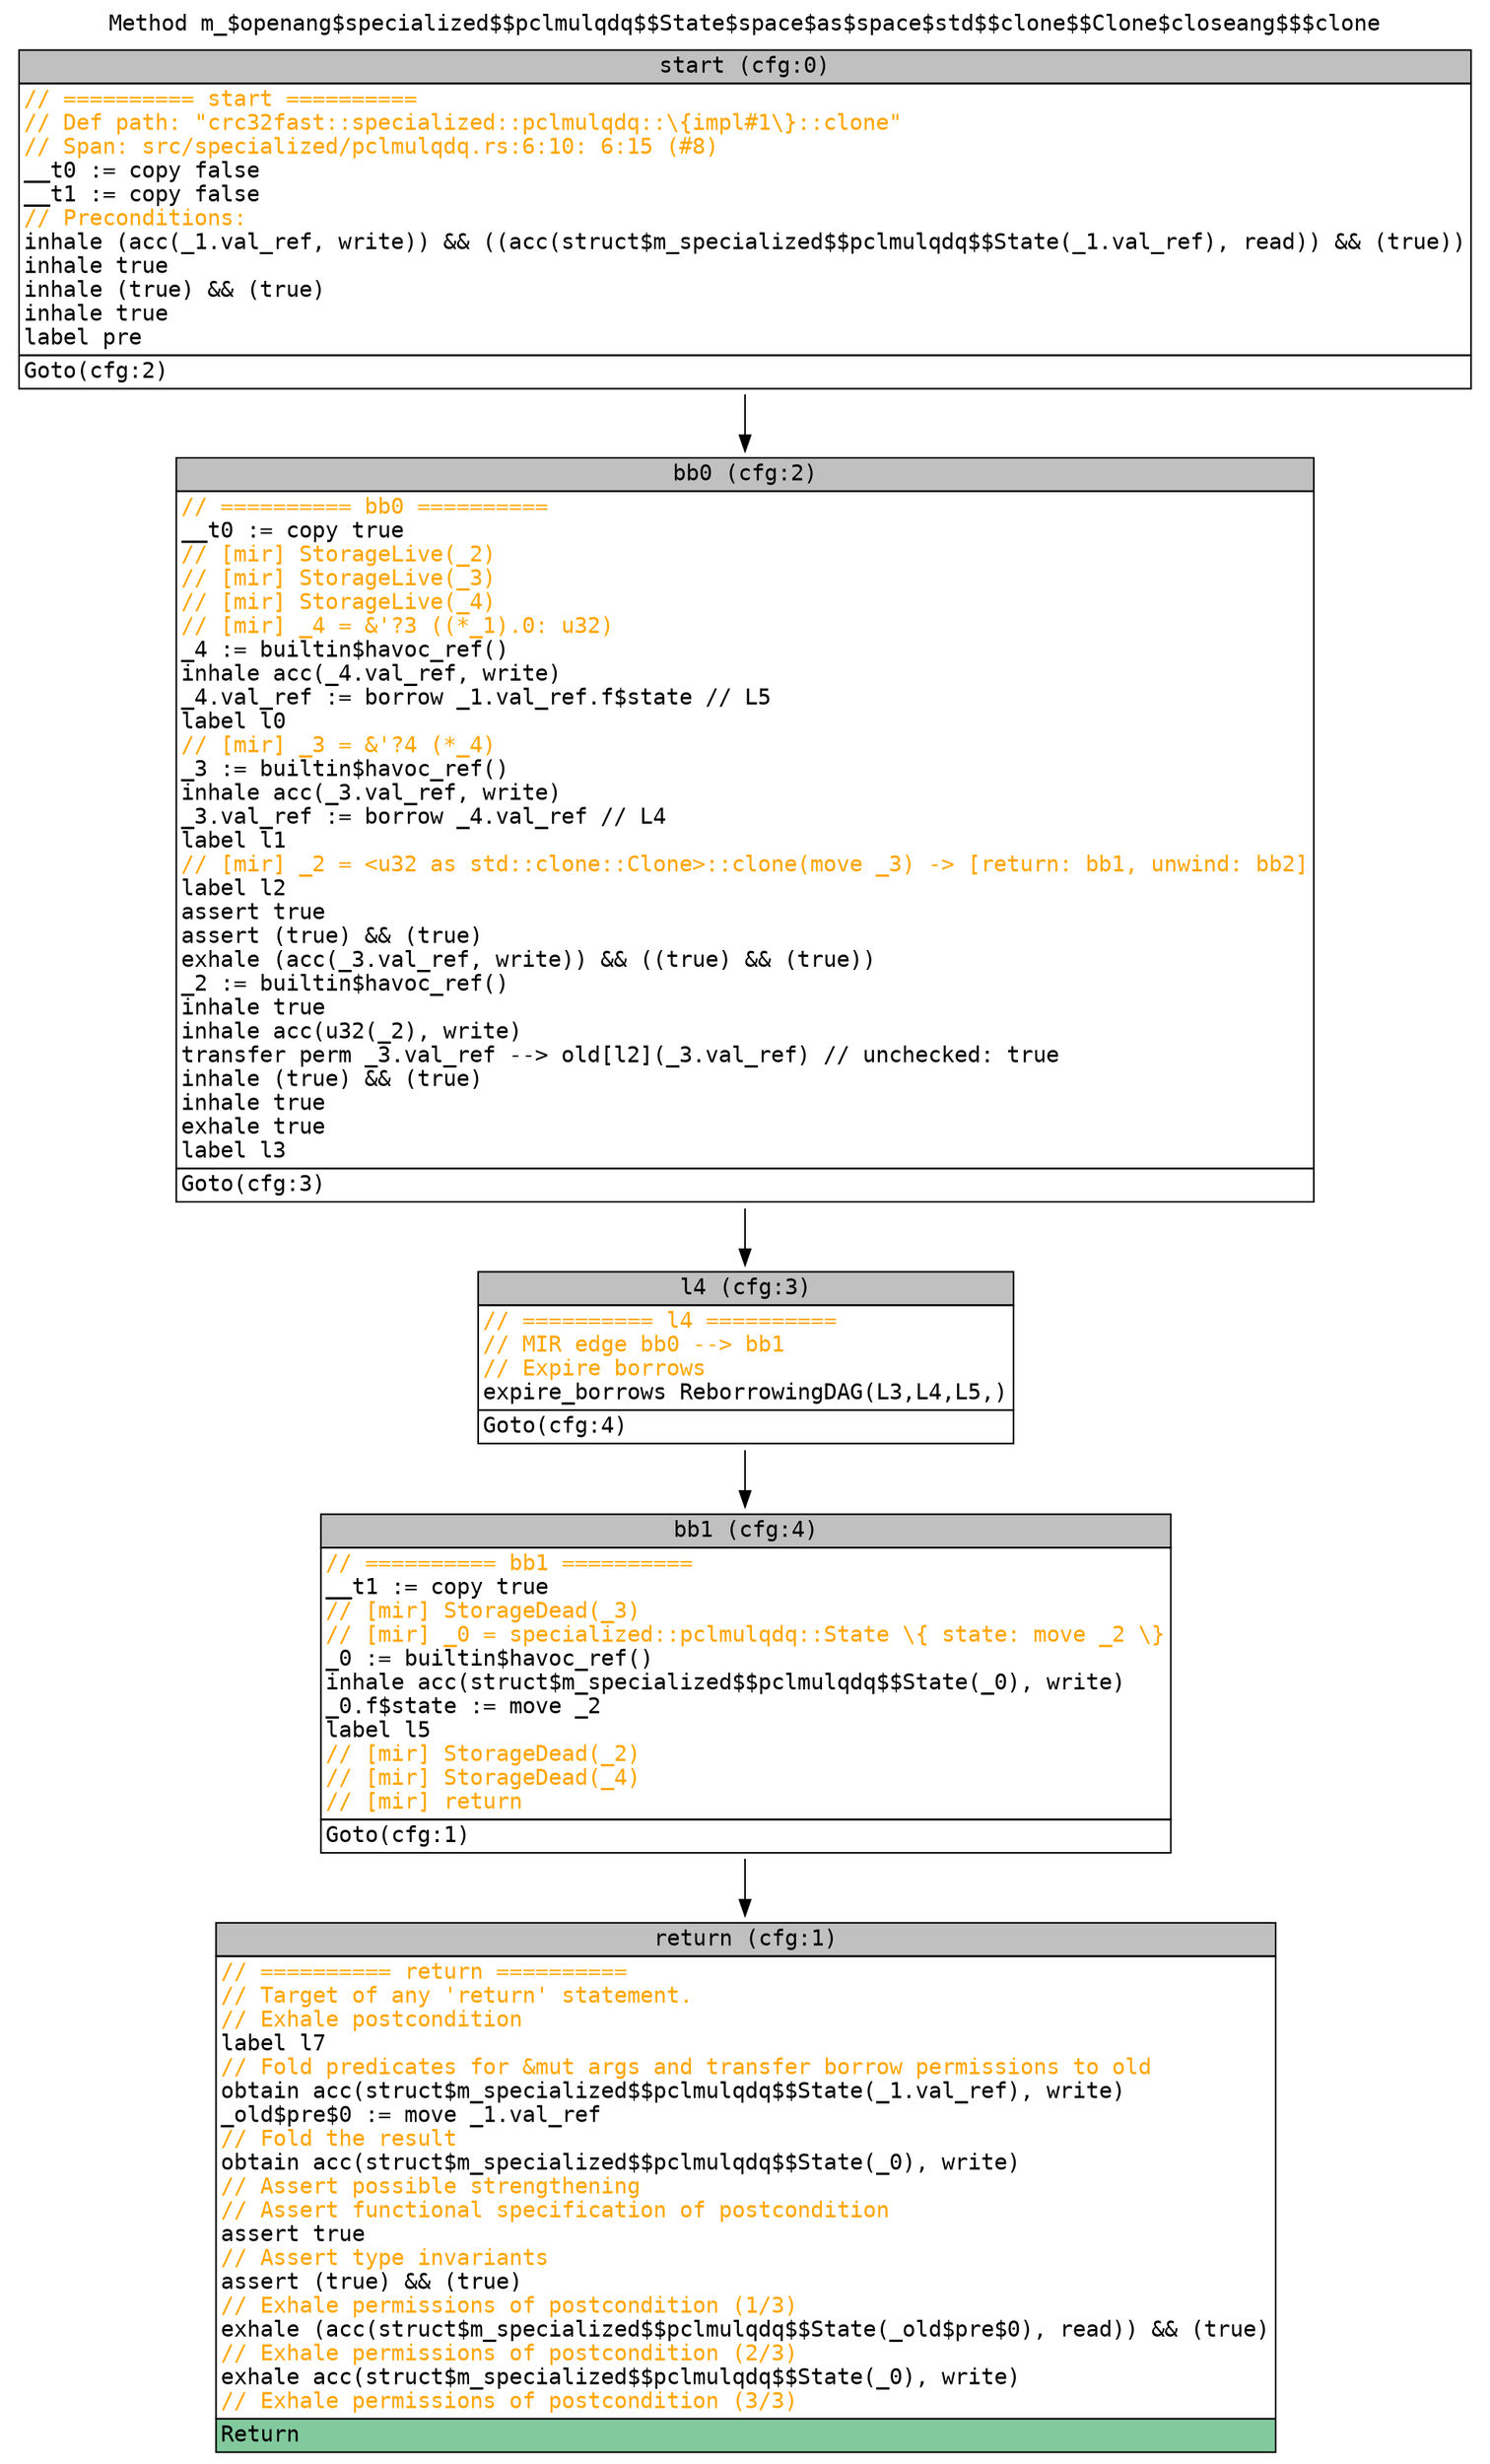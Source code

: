 digraph CFG {
graph [fontname=monospace];
node [fontname=monospace];
edge [fontname=monospace];
labelloc="t";
label="Method m_$openang$specialized$$pclmulqdq$$State$space$as$space$std$$clone$$Clone$closeang$$$clone";
"block_start" [shape=none,label=<<table border="0" cellborder="1" cellspacing="0"><tr><td bgcolor="gray" align="center">start (cfg:0)</td></tr><tr><td align="left" balign="left"><font color="orange">// ========== start ==========</font><br/><font color="orange">// Def path: "crc32fast::specialized::pclmulqdq::\{impl#1\}::clone"</font><br/><font color="orange">// Span: src/specialized/pclmulqdq.rs:6:10: 6:15 (#8)</font><br/>__t0 := copy false<br/>__t1 := copy false<br/><font color="orange">// Preconditions:</font><br/>inhale (acc(_1.val_ref, write)) &amp;&amp; ((acc(struct$m_specialized$$pclmulqdq$$State(_1.val_ref), read)) &amp;&amp; (true))<br/>inhale true<br/>inhale (true) &amp;&amp; (true)<br/>inhale true<br/>label pre</td></tr><tr><td align="left">Goto(cfg:2)<br/></td></tr></table>>];
"block_return" [shape=none,label=<<table border="0" cellborder="1" cellspacing="0"><tr><td bgcolor="gray" align="center">return (cfg:1)</td></tr><tr><td align="left" balign="left"><font color="orange">// ========== return ==========</font><br/><font color="orange">// Target of any 'return' statement.</font><br/><font color="orange">// Exhale postcondition</font><br/>label l7<br/><font color="orange">// Fold predicates for &amp;mut args and transfer borrow permissions to old</font><br/>obtain acc(struct$m_specialized$$pclmulqdq$$State(_1.val_ref), write)<br/>_old$pre$0 := move _1.val_ref<br/><font color="orange">// Fold the result</font><br/>obtain acc(struct$m_specialized$$pclmulqdq$$State(_0), write)<br/><font color="orange">// Assert possible strengthening</font><br/><font color="orange">// Assert functional specification of postcondition</font><br/>assert true<br/><font color="orange">// Assert type invariants</font><br/>assert (true) &amp;&amp; (true)<br/><font color="orange">// Exhale permissions of postcondition (1/3)</font><br/>exhale (acc(struct$m_specialized$$pclmulqdq$$State(_old$pre$0), read)) &amp;&amp; (true)<br/><font color="orange">// Exhale permissions of postcondition (2/3)</font><br/>exhale acc(struct$m_specialized$$pclmulqdq$$State(_0), write)<br/><font color="orange">// Exhale permissions of postcondition (3/3)</font></td></tr><tr><td align="left" bgcolor="#82CA9D">Return<br/></td></tr></table>>];
"block_bb0" [shape=none,label=<<table border="0" cellborder="1" cellspacing="0"><tr><td bgcolor="gray" align="center">bb0 (cfg:2)</td></tr><tr><td align="left" balign="left"><font color="orange">// ========== bb0 ==========</font><br/>__t0 := copy true<br/><font color="orange">// [mir] StorageLive(_2)</font><br/><font color="orange">// [mir] StorageLive(_3)</font><br/><font color="orange">// [mir] StorageLive(_4)</font><br/><font color="orange">// [mir] _4 = &amp;'?3 ((*_1).0: u32)</font><br/>_4 := builtin$havoc_ref()<br/>inhale acc(_4.val_ref, write)<br/>_4.val_ref := borrow _1.val_ref.f$state // L5<br/>label l0<br/><font color="orange">// [mir] _3 = &amp;'?4 (*_4)</font><br/>_3 := builtin$havoc_ref()<br/>inhale acc(_3.val_ref, write)<br/>_3.val_ref := borrow _4.val_ref // L4<br/>label l1<br/><font color="orange">// [mir] _2 = &lt;u32 as std::clone::Clone&gt;::clone(move _3) -&gt; [return: bb1, unwind: bb2]</font><br/>label l2<br/>assert true<br/>assert (true) &amp;&amp; (true)<br/>exhale (acc(_3.val_ref, write)) &amp;&amp; ((true) &amp;&amp; (true))<br/>_2 := builtin$havoc_ref()<br/>inhale true<br/>inhale acc(u32(_2), write)<br/>transfer perm _3.val_ref --&gt; old[l2](_3.val_ref) // unchecked: true<br/>inhale (true) &amp;&amp; (true)<br/>inhale true<br/>exhale true<br/>label l3</td></tr><tr><td align="left">Goto(cfg:3)<br/></td></tr></table>>];
"block_l4" [shape=none,label=<<table border="0" cellborder="1" cellspacing="0"><tr><td bgcolor="gray" align="center">l4 (cfg:3)</td></tr><tr><td align="left" balign="left"><font color="orange">// ========== l4 ==========</font><br/><font color="orange">// MIR edge bb0 --&gt; bb1</font><br/><font color="orange">// Expire borrows</font><br/>expire_borrows ReborrowingDAG(L3,L4,L5,)</td></tr><tr><td align="left">Goto(cfg:4)<br/></td></tr></table>>];
"block_bb1" [shape=none,label=<<table border="0" cellborder="1" cellspacing="0"><tr><td bgcolor="gray" align="center">bb1 (cfg:4)</td></tr><tr><td align="left" balign="left"><font color="orange">// ========== bb1 ==========</font><br/>__t1 := copy true<br/><font color="orange">// [mir] StorageDead(_3)</font><br/><font color="orange">// [mir] _0 = specialized::pclmulqdq::State \{ state: move _2 \}</font><br/>_0 := builtin$havoc_ref()<br/>inhale acc(struct$m_specialized$$pclmulqdq$$State(_0), write)<br/>_0.f$state := move _2<br/>label l5<br/><font color="orange">// [mir] StorageDead(_2)</font><br/><font color="orange">// [mir] StorageDead(_4)</font><br/><font color="orange">// [mir] return</font></td></tr><tr><td align="left">Goto(cfg:1)<br/></td></tr></table>>];
"block_start" -> "block_bb0";
"block_bb0" -> "block_l4";
"block_l4" -> "block_bb1";
"block_bb1" -> "block_return";
}
